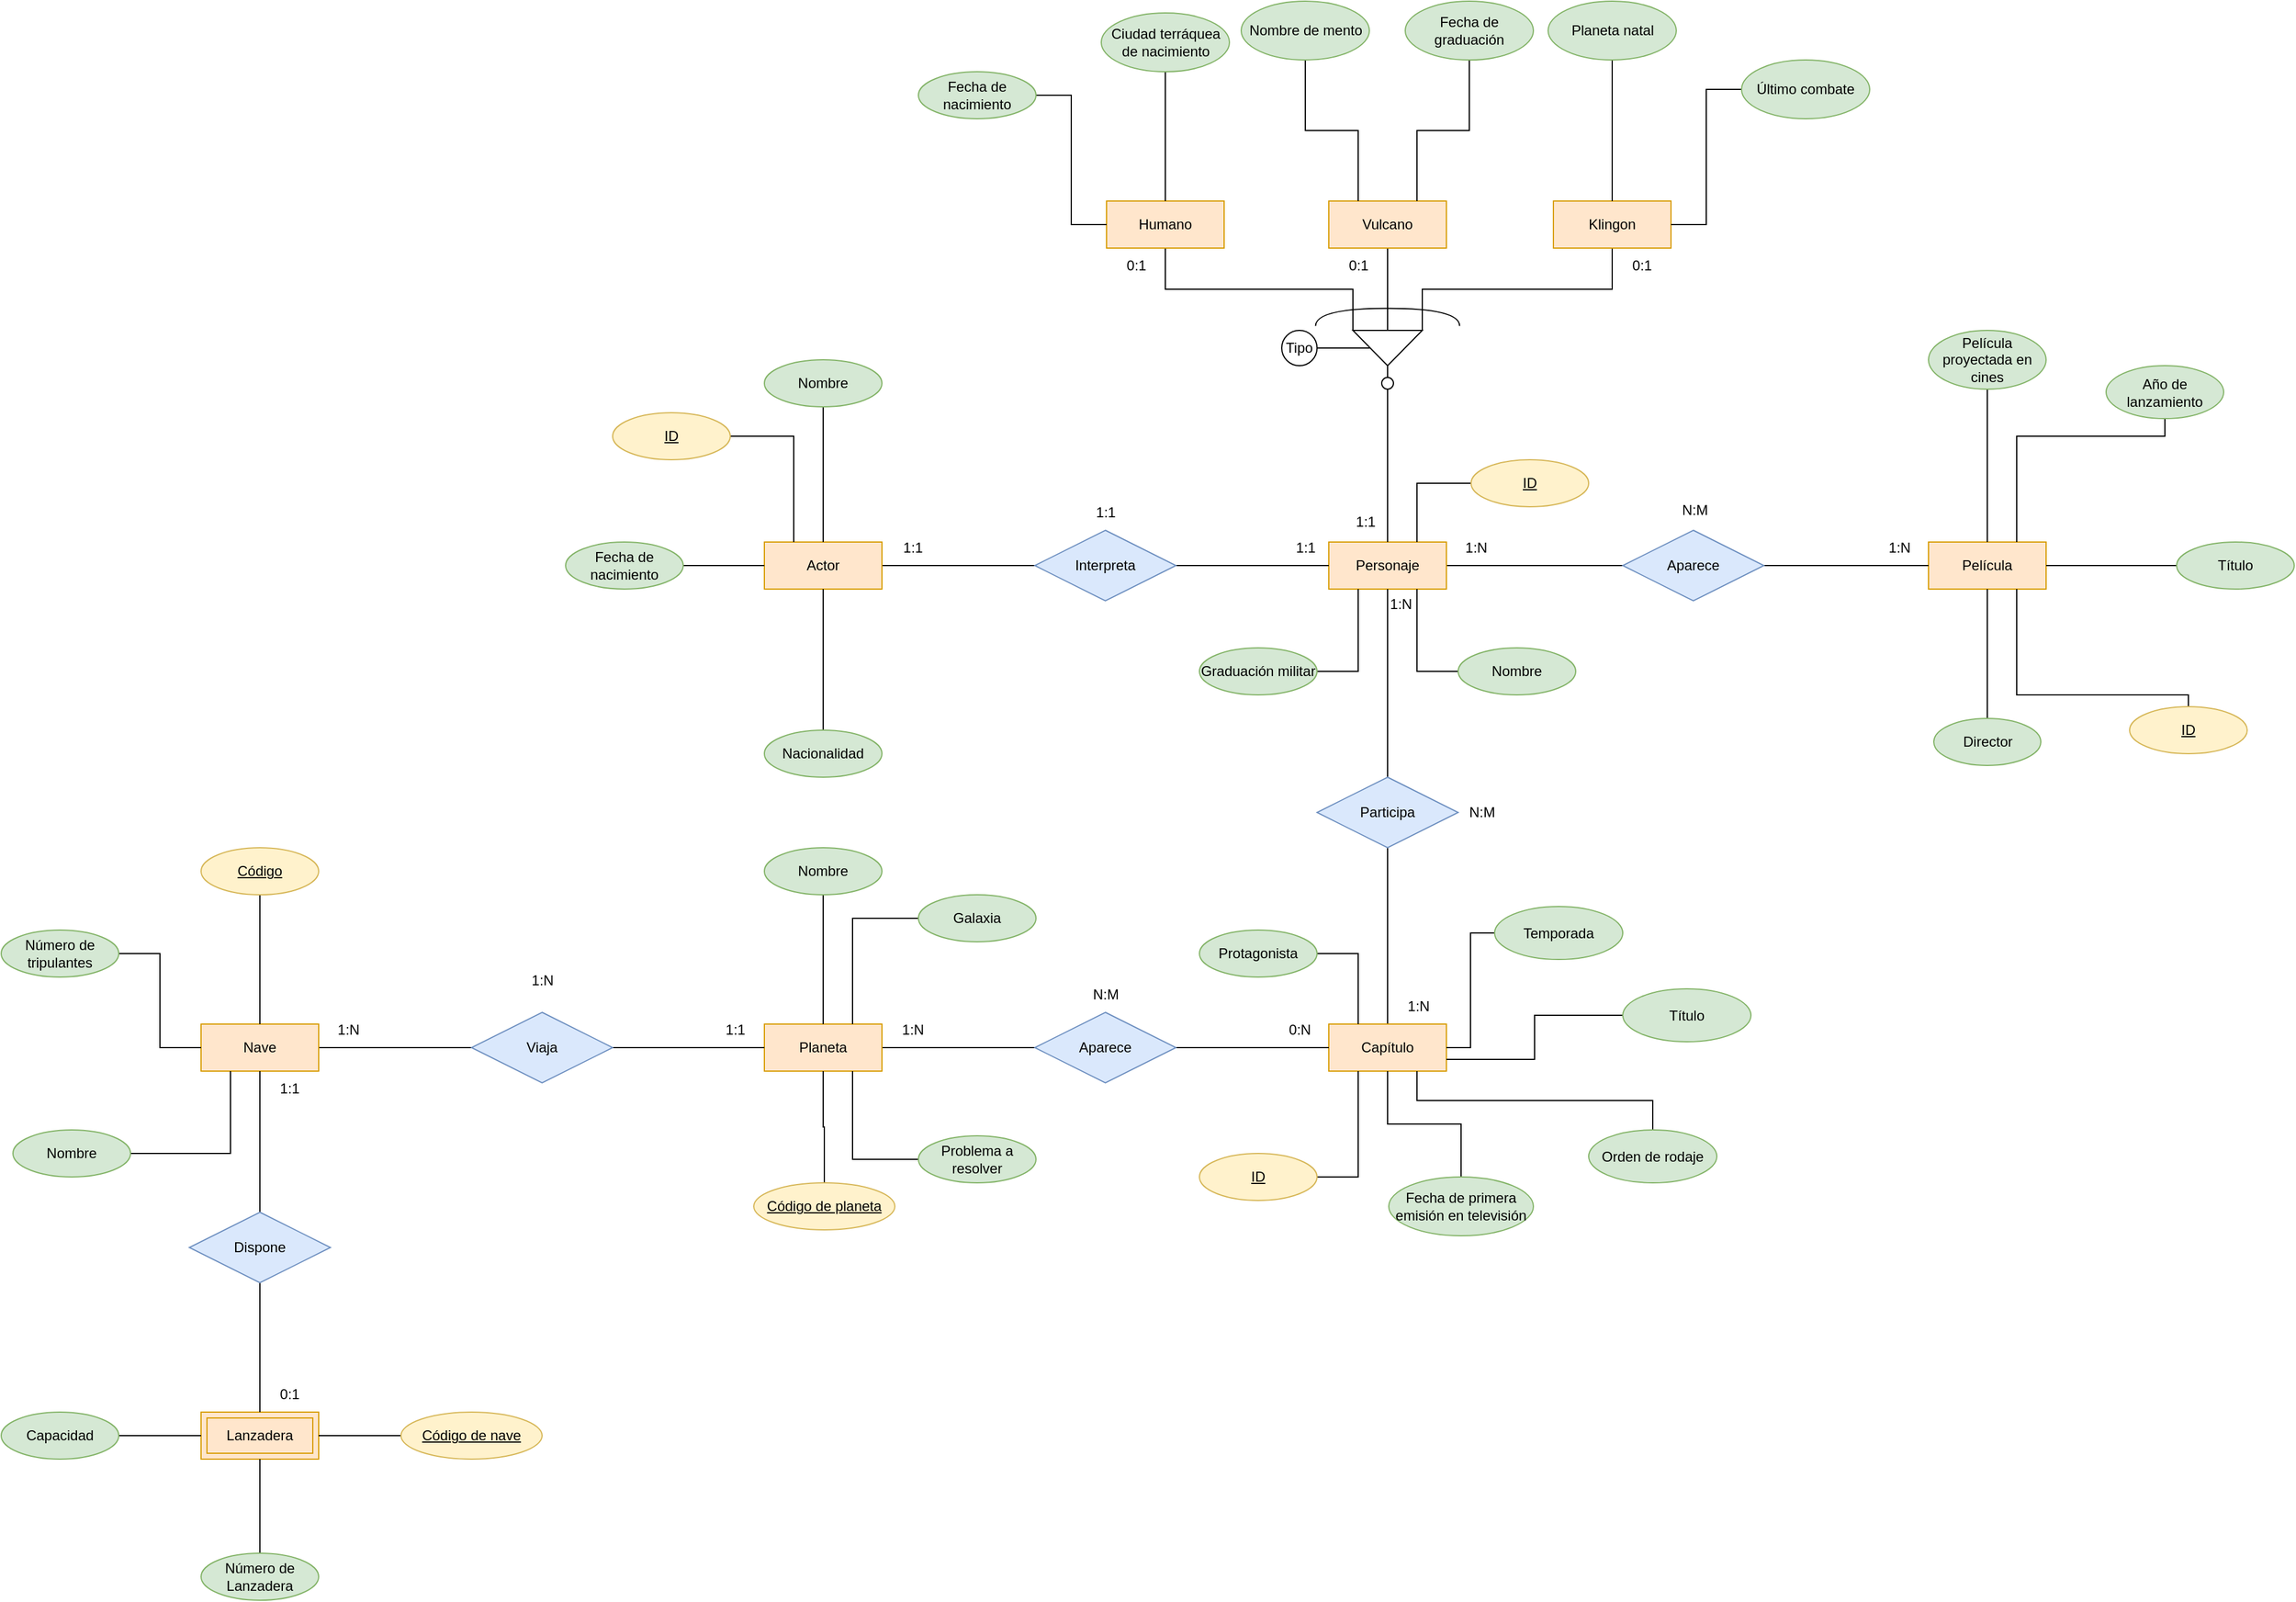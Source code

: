 <mxfile version="22.0.4" type="github">
  <diagram name="Página-1" id="-NdraGJS-0DFVX8-Y1tH">
    <mxGraphModel dx="2514" dy="935" grid="1" gridSize="10" guides="1" tooltips="1" connect="1" arrows="1" fold="1" page="1" pageScale="1" pageWidth="827" pageHeight="1169" math="0" shadow="0">
      <root>
        <mxCell id="0" />
        <mxCell id="1" parent="0" />
        <mxCell id="DlKNlpENbQ6iREXl7qAN-9" style="edgeStyle=orthogonalEdgeStyle;rounded=0;orthogonalLoop=1;jettySize=auto;html=1;entryX=0;entryY=0.5;entryDx=0;entryDy=0;endArrow=none;endFill=0;" parent="1" source="DlKNlpENbQ6iREXl7qAN-1" target="DlKNlpENbQ6iREXl7qAN-6" edge="1">
          <mxGeometry relative="1" as="geometry" />
        </mxCell>
        <mxCell id="DlKNlpENbQ6iREXl7qAN-1" value="Personaje" style="whiteSpace=wrap;html=1;align=center;fillColor=#ffe6cc;strokeColor=#d79b00;" parent="1" vertex="1">
          <mxGeometry x="349" y="570" width="100" height="40" as="geometry" />
        </mxCell>
        <mxCell id="DlKNlpENbQ6iREXl7qAN-3" value="Película" style="whiteSpace=wrap;html=1;align=center;fillColor=#ffe6cc;strokeColor=#d79b00;" parent="1" vertex="1">
          <mxGeometry x="859" y="570" width="100" height="40" as="geometry" />
        </mxCell>
        <mxCell id="DlKNlpENbQ6iREXl7qAN-7" style="edgeStyle=orthogonalEdgeStyle;rounded=0;orthogonalLoop=1;jettySize=auto;html=1;entryX=0;entryY=0.5;entryDx=0;entryDy=0;endArrow=none;endFill=0;" parent="1" source="DlKNlpENbQ6iREXl7qAN-4" target="DlKNlpENbQ6iREXl7qAN-5" edge="1">
          <mxGeometry relative="1" as="geometry" />
        </mxCell>
        <mxCell id="DlKNlpENbQ6iREXl7qAN-4" value="Actor" style="whiteSpace=wrap;html=1;align=center;fillColor=#ffe6cc;strokeColor=#d79b00;" parent="1" vertex="1">
          <mxGeometry x="-131" y="570" width="100" height="40" as="geometry" />
        </mxCell>
        <mxCell id="DlKNlpENbQ6iREXl7qAN-8" style="edgeStyle=orthogonalEdgeStyle;rounded=0;orthogonalLoop=1;jettySize=auto;html=1;entryX=0;entryY=0.5;entryDx=0;entryDy=0;endArrow=none;endFill=0;" parent="1" source="DlKNlpENbQ6iREXl7qAN-5" target="DlKNlpENbQ6iREXl7qAN-1" edge="1">
          <mxGeometry relative="1" as="geometry" />
        </mxCell>
        <mxCell id="DlKNlpENbQ6iREXl7qAN-5" value="Interpreta" style="shape=rhombus;perimeter=rhombusPerimeter;whiteSpace=wrap;html=1;align=center;fillColor=#dae8fc;strokeColor=#6c8ebf;" parent="1" vertex="1">
          <mxGeometry x="99" y="560" width="120" height="60" as="geometry" />
        </mxCell>
        <mxCell id="DlKNlpENbQ6iREXl7qAN-10" style="edgeStyle=orthogonalEdgeStyle;rounded=0;orthogonalLoop=1;jettySize=auto;html=1;entryX=0;entryY=0.5;entryDx=0;entryDy=0;endArrow=none;endFill=0;" parent="1" source="DlKNlpENbQ6iREXl7qAN-6" target="DlKNlpENbQ6iREXl7qAN-3" edge="1">
          <mxGeometry relative="1" as="geometry" />
        </mxCell>
        <mxCell id="DlKNlpENbQ6iREXl7qAN-6" value="Aparece" style="shape=rhombus;perimeter=rhombusPerimeter;whiteSpace=wrap;html=1;align=center;fillColor=#dae8fc;strokeColor=#6c8ebf;" parent="1" vertex="1">
          <mxGeometry x="599" y="560" width="120" height="60" as="geometry" />
        </mxCell>
        <mxCell id="DlKNlpENbQ6iREXl7qAN-15" style="edgeStyle=orthogonalEdgeStyle;rounded=0;orthogonalLoop=1;jettySize=auto;html=1;exitX=1;exitY=1;exitDx=0;exitDy=0;exitPerimeter=0;entryX=0.5;entryY=1;entryDx=0;entryDy=0;endArrow=none;endFill=0;" parent="1" source="DlKNlpENbQ6iREXl7qAN-11" target="DlKNlpENbQ6iREXl7qAN-14" edge="1">
          <mxGeometry relative="1" as="geometry" />
        </mxCell>
        <mxCell id="DlKNlpENbQ6iREXl7qAN-17" style="edgeStyle=orthogonalEdgeStyle;rounded=0;orthogonalLoop=1;jettySize=auto;html=1;exitX=0.5;exitY=1;exitDx=0;exitDy=0;exitPerimeter=0;entryX=0.5;entryY=1;entryDx=0;entryDy=0;endArrow=none;endFill=0;" parent="1" source="DlKNlpENbQ6iREXl7qAN-11" target="DlKNlpENbQ6iREXl7qAN-16" edge="1">
          <mxGeometry relative="1" as="geometry" />
        </mxCell>
        <mxCell id="DlKNlpENbQ6iREXl7qAN-19" style="edgeStyle=orthogonalEdgeStyle;rounded=0;orthogonalLoop=1;jettySize=auto;html=1;exitX=0;exitY=1;exitDx=0;exitDy=0;exitPerimeter=0;entryX=0.5;entryY=1;entryDx=0;entryDy=0;endArrow=none;endFill=0;" parent="1" source="DlKNlpENbQ6iREXl7qAN-11" target="DlKNlpENbQ6iREXl7qAN-18" edge="1">
          <mxGeometry relative="1" as="geometry" />
        </mxCell>
        <mxCell id="DlKNlpENbQ6iREXl7qAN-11" value="" style="verticalLabelPosition=bottom;verticalAlign=top;html=1;shape=mxgraph.basic.acute_triangle;dx=0.5;rotation=-180;" parent="1" vertex="1">
          <mxGeometry x="369.5" y="390" width="59" height="30" as="geometry" />
        </mxCell>
        <mxCell id="DlKNlpENbQ6iREXl7qAN-12" style="edgeStyle=orthogonalEdgeStyle;rounded=0;orthogonalLoop=1;jettySize=auto;html=1;entryX=0;entryY=0;entryDx=29.5;entryDy=0;entryPerimeter=0;endArrow=none;endFill=0;" parent="1" source="DlKNlpENbQ6iREXl7qAN-1" target="DlKNlpENbQ6iREXl7qAN-11" edge="1">
          <mxGeometry relative="1" as="geometry" />
        </mxCell>
        <mxCell id="DlKNlpENbQ6iREXl7qAN-13" value="" style="ellipse;whiteSpace=wrap;html=1;aspect=fixed;" parent="1" vertex="1">
          <mxGeometry x="394" y="430" width="10" height="10" as="geometry" />
        </mxCell>
        <mxCell id="DlKNlpENbQ6iREXl7qAN-14" value="Humano" style="whiteSpace=wrap;html=1;align=center;fillColor=#ffe6cc;strokeColor=#d79b00;" parent="1" vertex="1">
          <mxGeometry x="160" y="280" width="100" height="40" as="geometry" />
        </mxCell>
        <mxCell id="DlKNlpENbQ6iREXl7qAN-16" value="Vulcano" style="whiteSpace=wrap;html=1;align=center;fillColor=#ffe6cc;strokeColor=#d79b00;" parent="1" vertex="1">
          <mxGeometry x="349" y="280" width="100" height="40" as="geometry" />
        </mxCell>
        <mxCell id="DlKNlpENbQ6iREXl7qAN-18" value="Klingon" style="whiteSpace=wrap;html=1;align=center;fillColor=#ffe6cc;strokeColor=#d79b00;" parent="1" vertex="1">
          <mxGeometry x="540" y="280" width="100" height="40" as="geometry" />
        </mxCell>
        <mxCell id="DlKNlpENbQ6iREXl7qAN-20" value="" style="shape=requiredInterface;html=1;verticalLabelPosition=bottom;sketch=0;rotation=-90;" parent="1" vertex="1">
          <mxGeometry x="391.5" y="317.5" width="15" height="122.5" as="geometry" />
        </mxCell>
        <mxCell id="DlKNlpENbQ6iREXl7qAN-22" value="1:1" style="text;html=1;align=center;verticalAlign=middle;resizable=0;points=[];autosize=1;strokeColor=none;fillColor=none;" parent="1" vertex="1">
          <mxGeometry x="-25" y="560" width="40" height="30" as="geometry" />
        </mxCell>
        <mxCell id="DlKNlpENbQ6iREXl7qAN-23" value="1:1" style="text;html=1;align=center;verticalAlign=middle;resizable=0;points=[];autosize=1;strokeColor=none;fillColor=none;" parent="1" vertex="1">
          <mxGeometry x="309" y="560" width="40" height="30" as="geometry" />
        </mxCell>
        <mxCell id="DlKNlpENbQ6iREXl7qAN-24" value="1:1" style="text;html=1;align=center;verticalAlign=middle;resizable=0;points=[];autosize=1;strokeColor=none;fillColor=none;rotation=0;" parent="1" vertex="1">
          <mxGeometry x="139" y="530" width="40" height="30" as="geometry" />
        </mxCell>
        <mxCell id="DlKNlpENbQ6iREXl7qAN-27" style="edgeStyle=orthogonalEdgeStyle;rounded=0;orthogonalLoop=1;jettySize=auto;html=1;exitX=0.5;exitY=0;exitDx=0;exitDy=0;entryX=0.5;entryY=1;entryDx=0;entryDy=0;endArrow=none;endFill=0;" parent="1" source="DlKNlpENbQ6iREXl7qAN-25" target="DlKNlpENbQ6iREXl7qAN-26" edge="1">
          <mxGeometry relative="1" as="geometry" />
        </mxCell>
        <mxCell id="DlKNlpENbQ6iREXl7qAN-25" value="Capítulo" style="whiteSpace=wrap;html=1;align=center;fillColor=#ffe6cc;strokeColor=#d79b00;" parent="1" vertex="1">
          <mxGeometry x="349" y="980" width="100" height="40" as="geometry" />
        </mxCell>
        <mxCell id="DlKNlpENbQ6iREXl7qAN-28" style="edgeStyle=orthogonalEdgeStyle;rounded=0;orthogonalLoop=1;jettySize=auto;html=1;entryX=0.5;entryY=1;entryDx=0;entryDy=0;endArrow=none;endFill=0;" parent="1" source="DlKNlpENbQ6iREXl7qAN-26" target="DlKNlpENbQ6iREXl7qAN-1" edge="1">
          <mxGeometry relative="1" as="geometry" />
        </mxCell>
        <mxCell id="DlKNlpENbQ6iREXl7qAN-26" value="Participa" style="shape=rhombus;perimeter=rhombusPerimeter;whiteSpace=wrap;html=1;align=center;fillColor=#dae8fc;strokeColor=#6c8ebf;" parent="1" vertex="1">
          <mxGeometry x="339" y="770" width="120" height="60" as="geometry" />
        </mxCell>
        <mxCell id="DlKNlpENbQ6iREXl7qAN-31" style="edgeStyle=orthogonalEdgeStyle;rounded=0;orthogonalLoop=1;jettySize=auto;html=1;entryX=0;entryY=0.5;entryDx=0;entryDy=0;endArrow=none;endFill=0;" parent="1" source="DlKNlpENbQ6iREXl7qAN-29" target="DlKNlpENbQ6iREXl7qAN-25" edge="1">
          <mxGeometry relative="1" as="geometry" />
        </mxCell>
        <mxCell id="DlKNlpENbQ6iREXl7qAN-32" style="edgeStyle=orthogonalEdgeStyle;rounded=0;orthogonalLoop=1;jettySize=auto;html=1;entryX=1;entryY=0.5;entryDx=0;entryDy=0;endArrow=none;endFill=0;" parent="1" source="DlKNlpENbQ6iREXl7qAN-29" target="DlKNlpENbQ6iREXl7qAN-30" edge="1">
          <mxGeometry relative="1" as="geometry" />
        </mxCell>
        <mxCell id="DlKNlpENbQ6iREXl7qAN-29" value="Aparece" style="shape=rhombus;perimeter=rhombusPerimeter;whiteSpace=wrap;html=1;align=center;fillColor=#dae8fc;strokeColor=#6c8ebf;" parent="1" vertex="1">
          <mxGeometry x="99" y="970" width="120" height="60" as="geometry" />
        </mxCell>
        <mxCell id="DlKNlpENbQ6iREXl7qAN-30" value="Planeta" style="whiteSpace=wrap;html=1;align=center;fillColor=#ffe6cc;strokeColor=#d79b00;" parent="1" vertex="1">
          <mxGeometry x="-131" y="980" width="100" height="40" as="geometry" />
        </mxCell>
        <mxCell id="DlKNlpENbQ6iREXl7qAN-37" style="edgeStyle=orthogonalEdgeStyle;rounded=0;orthogonalLoop=1;jettySize=auto;html=1;entryX=0;entryY=0.5;entryDx=0;entryDy=0;endArrow=none;endFill=0;" parent="1" source="DlKNlpENbQ6iREXl7qAN-34" target="DlKNlpENbQ6iREXl7qAN-35" edge="1">
          <mxGeometry relative="1" as="geometry" />
        </mxCell>
        <mxCell id="DlKNlpENbQ6iREXl7qAN-34" value="Nave" style="whiteSpace=wrap;html=1;align=center;fillColor=#ffe6cc;strokeColor=#d79b00;" parent="1" vertex="1">
          <mxGeometry x="-610" y="980" width="100" height="40" as="geometry" />
        </mxCell>
        <mxCell id="DlKNlpENbQ6iREXl7qAN-36" style="edgeStyle=orthogonalEdgeStyle;rounded=0;orthogonalLoop=1;jettySize=auto;html=1;entryX=0;entryY=0.5;entryDx=0;entryDy=0;endArrow=none;endFill=0;" parent="1" source="DlKNlpENbQ6iREXl7qAN-35" target="DlKNlpENbQ6iREXl7qAN-30" edge="1">
          <mxGeometry relative="1" as="geometry" />
        </mxCell>
        <mxCell id="DlKNlpENbQ6iREXl7qAN-35" value="Viaja" style="shape=rhombus;perimeter=rhombusPerimeter;whiteSpace=wrap;html=1;align=center;fillColor=#dae8fc;strokeColor=#6c8ebf;" parent="1" vertex="1">
          <mxGeometry x="-380" y="970" width="120" height="60" as="geometry" />
        </mxCell>
        <mxCell id="DlKNlpENbQ6iREXl7qAN-39" style="edgeStyle=orthogonalEdgeStyle;rounded=0;orthogonalLoop=1;jettySize=auto;html=1;entryX=0.5;entryY=0;entryDx=0;entryDy=0;endArrow=none;endFill=0;" parent="1" source="DlKNlpENbQ6iREXl7qAN-38" target="DlKNlpENbQ6iREXl7qAN-4" edge="1">
          <mxGeometry relative="1" as="geometry" />
        </mxCell>
        <mxCell id="DlKNlpENbQ6iREXl7qAN-38" value="Nombre" style="ellipse;whiteSpace=wrap;html=1;align=center;fillColor=#d5e8d4;strokeColor=#82b366;" parent="1" vertex="1">
          <mxGeometry x="-131" y="415" width="100" height="40" as="geometry" />
        </mxCell>
        <mxCell id="DlKNlpENbQ6iREXl7qAN-41" style="edgeStyle=orthogonalEdgeStyle;rounded=0;orthogonalLoop=1;jettySize=auto;html=1;entryX=0;entryY=0.5;entryDx=0;entryDy=0;endArrow=none;endFill=0;" parent="1" source="DlKNlpENbQ6iREXl7qAN-40" target="DlKNlpENbQ6iREXl7qAN-4" edge="1">
          <mxGeometry relative="1" as="geometry" />
        </mxCell>
        <mxCell id="DlKNlpENbQ6iREXl7qAN-40" value="Fecha de nacimiento" style="ellipse;whiteSpace=wrap;html=1;align=center;fillColor=#d5e8d4;strokeColor=#82b366;" parent="1" vertex="1">
          <mxGeometry x="-300" y="570" width="100" height="40" as="geometry" />
        </mxCell>
        <mxCell id="DlKNlpENbQ6iREXl7qAN-43" style="edgeStyle=orthogonalEdgeStyle;rounded=0;orthogonalLoop=1;jettySize=auto;html=1;entryX=0.5;entryY=1;entryDx=0;entryDy=0;endArrow=none;endFill=0;" parent="1" source="DlKNlpENbQ6iREXl7qAN-42" target="DlKNlpENbQ6iREXl7qAN-4" edge="1">
          <mxGeometry relative="1" as="geometry" />
        </mxCell>
        <mxCell id="DlKNlpENbQ6iREXl7qAN-42" value="Nacionalidad" style="ellipse;whiteSpace=wrap;html=1;align=center;fillColor=#d5e8d4;strokeColor=#82b366;" parent="1" vertex="1">
          <mxGeometry x="-131" y="730" width="100" height="40" as="geometry" />
        </mxCell>
        <mxCell id="DlKNlpENbQ6iREXl7qAN-45" style="edgeStyle=orthogonalEdgeStyle;rounded=0;orthogonalLoop=1;jettySize=auto;html=1;exitX=1;exitY=0.5;exitDx=0;exitDy=0;entryX=0.25;entryY=0;entryDx=0;entryDy=0;endArrow=none;endFill=0;" parent="1" source="DlKNlpENbQ6iREXl7qAN-44" target="DlKNlpENbQ6iREXl7qAN-4" edge="1">
          <mxGeometry relative="1" as="geometry" />
        </mxCell>
        <mxCell id="DlKNlpENbQ6iREXl7qAN-44" value="ID" style="ellipse;whiteSpace=wrap;html=1;align=center;fontStyle=4;fillColor=#fff2cc;strokeColor=#d6b656;" parent="1" vertex="1">
          <mxGeometry x="-260" y="460" width="100" height="40" as="geometry" />
        </mxCell>
        <mxCell id="DlKNlpENbQ6iREXl7qAN-47" style="edgeStyle=orthogonalEdgeStyle;rounded=0;orthogonalLoop=1;jettySize=auto;html=1;entryX=0.75;entryY=1;entryDx=0;entryDy=0;endArrow=none;endFill=0;" parent="1" source="DlKNlpENbQ6iREXl7qAN-46" target="DlKNlpENbQ6iREXl7qAN-1" edge="1">
          <mxGeometry relative="1" as="geometry" />
        </mxCell>
        <mxCell id="DlKNlpENbQ6iREXl7qAN-46" value="Nombre" style="ellipse;whiteSpace=wrap;html=1;align=center;fillColor=#d5e8d4;strokeColor=#82b366;" parent="1" vertex="1">
          <mxGeometry x="459" y="660" width="100" height="40" as="geometry" />
        </mxCell>
        <mxCell id="DlKNlpENbQ6iREXl7qAN-49" style="edgeStyle=orthogonalEdgeStyle;rounded=0;orthogonalLoop=1;jettySize=auto;html=1;entryX=0.25;entryY=1;entryDx=0;entryDy=0;endArrow=none;endFill=0;" parent="1" source="DlKNlpENbQ6iREXl7qAN-48" target="DlKNlpENbQ6iREXl7qAN-1" edge="1">
          <mxGeometry relative="1" as="geometry" />
        </mxCell>
        <mxCell id="DlKNlpENbQ6iREXl7qAN-48" value="Graduación militar" style="ellipse;whiteSpace=wrap;html=1;align=center;fillColor=#d5e8d4;strokeColor=#82b366;" parent="1" vertex="1">
          <mxGeometry x="239" y="660" width="100" height="40" as="geometry" />
        </mxCell>
        <mxCell id="DlKNlpENbQ6iREXl7qAN-51" style="edgeStyle=orthogonalEdgeStyle;rounded=0;orthogonalLoop=1;jettySize=auto;html=1;entryX=0;entryY=0.5;entryDx=0;entryDy=0;endArrow=none;endFill=0;" parent="1" source="DlKNlpENbQ6iREXl7qAN-50" target="DlKNlpENbQ6iREXl7qAN-14" edge="1">
          <mxGeometry relative="1" as="geometry" />
        </mxCell>
        <mxCell id="DlKNlpENbQ6iREXl7qAN-50" value="Fecha de nacimiento" style="ellipse;whiteSpace=wrap;html=1;align=center;fillColor=#d5e8d4;strokeColor=#82b366;" parent="1" vertex="1">
          <mxGeometry y="170" width="100" height="40" as="geometry" />
        </mxCell>
        <mxCell id="DlKNlpENbQ6iREXl7qAN-55" style="edgeStyle=orthogonalEdgeStyle;rounded=0;orthogonalLoop=1;jettySize=auto;html=1;exitX=0.5;exitY=1;exitDx=0;exitDy=0;entryX=0.5;entryY=0;entryDx=0;entryDy=0;endArrow=none;endFill=0;" parent="1" source="DlKNlpENbQ6iREXl7qAN-52" target="DlKNlpENbQ6iREXl7qAN-14" edge="1">
          <mxGeometry relative="1" as="geometry" />
        </mxCell>
        <mxCell id="DlKNlpENbQ6iREXl7qAN-52" value="Ciudad terráquea de nacimiento" style="ellipse;whiteSpace=wrap;html=1;align=center;fillColor=#d5e8d4;strokeColor=#82b366;" parent="1" vertex="1">
          <mxGeometry x="155.5" y="120" width="109" height="50" as="geometry" />
        </mxCell>
        <mxCell id="DlKNlpENbQ6iREXl7qAN-57" style="edgeStyle=orthogonalEdgeStyle;rounded=0;orthogonalLoop=1;jettySize=auto;html=1;entryX=0.25;entryY=0;entryDx=0;entryDy=0;endArrow=none;endFill=0;" parent="1" source="DlKNlpENbQ6iREXl7qAN-56" target="DlKNlpENbQ6iREXl7qAN-16" edge="1">
          <mxGeometry relative="1" as="geometry" />
        </mxCell>
        <mxCell id="DlKNlpENbQ6iREXl7qAN-56" value="Nombre de mento" style="ellipse;whiteSpace=wrap;html=1;align=center;fillColor=#d5e8d4;strokeColor=#82b366;" parent="1" vertex="1">
          <mxGeometry x="274.5" y="110" width="109" height="50" as="geometry" />
        </mxCell>
        <mxCell id="DlKNlpENbQ6iREXl7qAN-59" style="edgeStyle=orthogonalEdgeStyle;rounded=0;orthogonalLoop=1;jettySize=auto;html=1;entryX=0.75;entryY=0;entryDx=0;entryDy=0;endArrow=none;endFill=0;" parent="1" source="DlKNlpENbQ6iREXl7qAN-58" target="DlKNlpENbQ6iREXl7qAN-16" edge="1">
          <mxGeometry relative="1" as="geometry" />
        </mxCell>
        <mxCell id="DlKNlpENbQ6iREXl7qAN-58" value="Fecha de graduación" style="ellipse;whiteSpace=wrap;html=1;align=center;fillColor=#d5e8d4;strokeColor=#82b366;" parent="1" vertex="1">
          <mxGeometry x="414" y="110" width="109" height="50" as="geometry" />
        </mxCell>
        <mxCell id="DlKNlpENbQ6iREXl7qAN-62" style="edgeStyle=orthogonalEdgeStyle;rounded=0;orthogonalLoop=1;jettySize=auto;html=1;entryX=0.5;entryY=0;entryDx=0;entryDy=0;endArrow=none;endFill=0;" parent="1" source="DlKNlpENbQ6iREXl7qAN-60" target="DlKNlpENbQ6iREXl7qAN-18" edge="1">
          <mxGeometry relative="1" as="geometry" />
        </mxCell>
        <mxCell id="DlKNlpENbQ6iREXl7qAN-60" value="Planeta natal" style="ellipse;whiteSpace=wrap;html=1;align=center;fillColor=#d5e8d4;strokeColor=#82b366;" parent="1" vertex="1">
          <mxGeometry x="535.5" y="110" width="109" height="50" as="geometry" />
        </mxCell>
        <mxCell id="DlKNlpENbQ6iREXl7qAN-63" style="edgeStyle=orthogonalEdgeStyle;rounded=0;orthogonalLoop=1;jettySize=auto;html=1;entryX=1;entryY=0.5;entryDx=0;entryDy=0;endArrow=none;endFill=0;" parent="1" source="DlKNlpENbQ6iREXl7qAN-61" target="DlKNlpENbQ6iREXl7qAN-18" edge="1">
          <mxGeometry relative="1" as="geometry" />
        </mxCell>
        <mxCell id="DlKNlpENbQ6iREXl7qAN-61" value="Último combate" style="ellipse;whiteSpace=wrap;html=1;align=center;fillColor=#d5e8d4;strokeColor=#82b366;" parent="1" vertex="1">
          <mxGeometry x="700" y="160" width="109" height="50" as="geometry" />
        </mxCell>
        <mxCell id="DlKNlpENbQ6iREXl7qAN-65" style="edgeStyle=orthogonalEdgeStyle;rounded=0;orthogonalLoop=1;jettySize=auto;html=1;entryX=1;entryY=0.5;entryDx=0;entryDy=0;endArrow=none;endFill=0;" parent="1" source="DlKNlpENbQ6iREXl7qAN-64" target="DlKNlpENbQ6iREXl7qAN-25" edge="1">
          <mxGeometry relative="1" as="geometry" />
        </mxCell>
        <mxCell id="DlKNlpENbQ6iREXl7qAN-64" value="Temporada" style="ellipse;whiteSpace=wrap;html=1;align=center;fillColor=#d5e8d4;strokeColor=#82b366;" parent="1" vertex="1">
          <mxGeometry x="490" y="880" width="109" height="45" as="geometry" />
        </mxCell>
        <mxCell id="DlKNlpENbQ6iREXl7qAN-68" style="edgeStyle=orthogonalEdgeStyle;rounded=0;orthogonalLoop=1;jettySize=auto;html=1;entryX=1;entryY=0.75;entryDx=0;entryDy=0;endArrow=none;endFill=0;" parent="1" source="DlKNlpENbQ6iREXl7qAN-67" target="DlKNlpENbQ6iREXl7qAN-25" edge="1">
          <mxGeometry relative="1" as="geometry" />
        </mxCell>
        <mxCell id="DlKNlpENbQ6iREXl7qAN-67" value="Título" style="ellipse;whiteSpace=wrap;html=1;align=center;fillColor=#d5e8d4;strokeColor=#82b366;" parent="1" vertex="1">
          <mxGeometry x="599" y="950" width="109" height="45" as="geometry" />
        </mxCell>
        <mxCell id="DlKNlpENbQ6iREXl7qAN-70" style="edgeStyle=orthogonalEdgeStyle;rounded=0;orthogonalLoop=1;jettySize=auto;html=1;entryX=0.75;entryY=1;entryDx=0;entryDy=0;endArrow=none;endFill=0;exitX=0.5;exitY=0;exitDx=0;exitDy=0;" parent="1" source="DlKNlpENbQ6iREXl7qAN-69" target="DlKNlpENbQ6iREXl7qAN-25" edge="1">
          <mxGeometry relative="1" as="geometry">
            <mxPoint x="374" y="1120" as="sourcePoint" />
          </mxGeometry>
        </mxCell>
        <mxCell id="DlKNlpENbQ6iREXl7qAN-69" value="Orden de rodaje" style="ellipse;whiteSpace=wrap;html=1;align=center;fillColor=#d5e8d4;strokeColor=#82b366;" parent="1" vertex="1">
          <mxGeometry x="570" y="1070" width="109" height="45" as="geometry" />
        </mxCell>
        <mxCell id="DlKNlpENbQ6iREXl7qAN-73" style="edgeStyle=orthogonalEdgeStyle;rounded=0;orthogonalLoop=1;jettySize=auto;html=1;entryX=0.5;entryY=1;entryDx=0;entryDy=0;endArrow=none;endFill=0;" parent="1" source="DlKNlpENbQ6iREXl7qAN-72" target="DlKNlpENbQ6iREXl7qAN-25" edge="1">
          <mxGeometry relative="1" as="geometry" />
        </mxCell>
        <mxCell id="DlKNlpENbQ6iREXl7qAN-72" value="Fecha de primera emisión en televisión" style="ellipse;whiteSpace=wrap;html=1;align=center;fillColor=#d5e8d4;strokeColor=#82b366;" parent="1" vertex="1">
          <mxGeometry x="400" y="1110" width="123" height="50" as="geometry" />
        </mxCell>
        <mxCell id="DlKNlpENbQ6iREXl7qAN-75" style="edgeStyle=orthogonalEdgeStyle;rounded=0;orthogonalLoop=1;jettySize=auto;html=1;entryX=0.5;entryY=0;entryDx=0;entryDy=0;endArrow=none;endFill=0;" parent="1" source="DlKNlpENbQ6iREXl7qAN-74" target="DlKNlpENbQ6iREXl7qAN-3" edge="1">
          <mxGeometry relative="1" as="geometry" />
        </mxCell>
        <mxCell id="DlKNlpENbQ6iREXl7qAN-74" value="Película proyectada en cines" style="ellipse;whiteSpace=wrap;html=1;align=center;fillColor=#d5e8d4;strokeColor=#82b366;" parent="1" vertex="1">
          <mxGeometry x="859" y="390" width="100" height="50" as="geometry" />
        </mxCell>
        <mxCell id="DlKNlpENbQ6iREXl7qAN-77" style="edgeStyle=orthogonalEdgeStyle;rounded=0;orthogonalLoop=1;jettySize=auto;html=1;entryX=0.75;entryY=0;entryDx=0;entryDy=0;endArrow=none;endFill=0;" parent="1" source="DlKNlpENbQ6iREXl7qAN-76" target="DlKNlpENbQ6iREXl7qAN-3" edge="1">
          <mxGeometry relative="1" as="geometry">
            <Array as="points">
              <mxPoint x="1060" y="480" />
              <mxPoint x="934" y="480" />
            </Array>
          </mxGeometry>
        </mxCell>
        <mxCell id="DlKNlpENbQ6iREXl7qAN-76" value="Año de lanzamiento" style="ellipse;whiteSpace=wrap;html=1;align=center;fillColor=#d5e8d4;strokeColor=#82b366;" parent="1" vertex="1">
          <mxGeometry x="1010" y="420" width="100" height="45" as="geometry" />
        </mxCell>
        <mxCell id="DlKNlpENbQ6iREXl7qAN-80" style="edgeStyle=orthogonalEdgeStyle;rounded=0;orthogonalLoop=1;jettySize=auto;html=1;entryX=0.5;entryY=1;entryDx=0;entryDy=0;endArrow=none;endFill=0;" parent="1" source="DlKNlpENbQ6iREXl7qAN-79" target="DlKNlpENbQ6iREXl7qAN-3" edge="1">
          <mxGeometry relative="1" as="geometry" />
        </mxCell>
        <mxCell id="DlKNlpENbQ6iREXl7qAN-79" value="Director" style="ellipse;whiteSpace=wrap;html=1;align=center;fillColor=#d5e8d4;strokeColor=#82b366;" parent="1" vertex="1">
          <mxGeometry x="863.5" y="720" width="91" height="40" as="geometry" />
        </mxCell>
        <mxCell id="DlKNlpENbQ6iREXl7qAN-82" style="edgeStyle=orthogonalEdgeStyle;rounded=0;orthogonalLoop=1;jettySize=auto;html=1;entryX=1;entryY=0.5;entryDx=0;entryDy=0;endArrow=none;endFill=0;" parent="1" source="DlKNlpENbQ6iREXl7qAN-81" target="DlKNlpENbQ6iREXl7qAN-3" edge="1">
          <mxGeometry relative="1" as="geometry" />
        </mxCell>
        <mxCell id="DlKNlpENbQ6iREXl7qAN-81" value="Título" style="ellipse;whiteSpace=wrap;html=1;align=center;fillColor=#d5e8d4;strokeColor=#82b366;" parent="1" vertex="1">
          <mxGeometry x="1070" y="570" width="100" height="40" as="geometry" />
        </mxCell>
        <mxCell id="DlKNlpENbQ6iREXl7qAN-84" style="edgeStyle=orthogonalEdgeStyle;rounded=0;orthogonalLoop=1;jettySize=auto;html=1;entryX=0.75;entryY=0;entryDx=0;entryDy=0;endArrow=none;endFill=0;" parent="1" source="DlKNlpENbQ6iREXl7qAN-83" target="DlKNlpENbQ6iREXl7qAN-1" edge="1">
          <mxGeometry relative="1" as="geometry" />
        </mxCell>
        <mxCell id="DlKNlpENbQ6iREXl7qAN-83" value="ID" style="ellipse;whiteSpace=wrap;html=1;align=center;fontStyle=4;fillColor=#fff2cc;strokeColor=#d6b656;" parent="1" vertex="1">
          <mxGeometry x="470" y="500" width="100" height="40" as="geometry" />
        </mxCell>
        <mxCell id="DlKNlpENbQ6iREXl7qAN-86" style="edgeStyle=orthogonalEdgeStyle;rounded=0;orthogonalLoop=1;jettySize=auto;html=1;entryX=0.75;entryY=1;entryDx=0;entryDy=0;exitX=0.5;exitY=0;exitDx=0;exitDy=0;endArrow=none;endFill=0;" parent="1" source="DlKNlpENbQ6iREXl7qAN-85" target="DlKNlpENbQ6iREXl7qAN-3" edge="1">
          <mxGeometry relative="1" as="geometry">
            <Array as="points">
              <mxPoint x="1080" y="700" />
              <mxPoint x="934" y="700" />
            </Array>
          </mxGeometry>
        </mxCell>
        <mxCell id="DlKNlpENbQ6iREXl7qAN-85" value="ID" style="ellipse;whiteSpace=wrap;html=1;align=center;fontStyle=4;fillColor=#fff2cc;strokeColor=#d6b656;" parent="1" vertex="1">
          <mxGeometry x="1030" y="710" width="100" height="40" as="geometry" />
        </mxCell>
        <mxCell id="DlKNlpENbQ6iREXl7qAN-89" style="edgeStyle=orthogonalEdgeStyle;rounded=0;orthogonalLoop=1;jettySize=auto;html=1;entryX=0.25;entryY=1;entryDx=0;entryDy=0;endArrow=none;endFill=0;" parent="1" source="DlKNlpENbQ6iREXl7qAN-88" target="DlKNlpENbQ6iREXl7qAN-25" edge="1">
          <mxGeometry relative="1" as="geometry" />
        </mxCell>
        <mxCell id="DlKNlpENbQ6iREXl7qAN-88" value="ID" style="whiteSpace=wrap;html=1;align=center;fillColor=#fff2cc;strokeColor=#d6b656;shape=ellipse;perimeter=ellipsePerimeter;fontStyle=4;" parent="1" vertex="1">
          <mxGeometry x="239" y="1090" width="100" height="40" as="geometry" />
        </mxCell>
        <mxCell id="DlKNlpENbQ6iREXl7qAN-91" style="edgeStyle=orthogonalEdgeStyle;rounded=0;orthogonalLoop=1;jettySize=auto;html=1;entryX=0.25;entryY=0;entryDx=0;entryDy=0;endArrow=none;endFill=0;" parent="1" source="DlKNlpENbQ6iREXl7qAN-90" target="DlKNlpENbQ6iREXl7qAN-25" edge="1">
          <mxGeometry relative="1" as="geometry" />
        </mxCell>
        <mxCell id="DlKNlpENbQ6iREXl7qAN-90" value="Protagonista" style="ellipse;whiteSpace=wrap;html=1;align=center;fillColor=#d5e8d4;strokeColor=#82b366;" parent="1" vertex="1">
          <mxGeometry x="239" y="900" width="100" height="40" as="geometry" />
        </mxCell>
        <mxCell id="DlKNlpENbQ6iREXl7qAN-93" style="edgeStyle=orthogonalEdgeStyle;rounded=0;orthogonalLoop=1;jettySize=auto;html=1;entryX=0.5;entryY=1;entryDx=0;entryDy=0;endArrow=none;endFill=0;" parent="1" source="DlKNlpENbQ6iREXl7qAN-92" target="DlKNlpENbQ6iREXl7qAN-30" edge="1">
          <mxGeometry relative="1" as="geometry" />
        </mxCell>
        <mxCell id="DlKNlpENbQ6iREXl7qAN-92" value="Código de planeta" style="whiteSpace=wrap;html=1;align=center;fillColor=#fff2cc;strokeColor=#d6b656;shape=ellipse;perimeter=ellipsePerimeter;fontStyle=4;" parent="1" vertex="1">
          <mxGeometry x="-140" y="1115" width="120" height="40" as="geometry" />
        </mxCell>
        <mxCell id="DlKNlpENbQ6iREXl7qAN-95" style="edgeStyle=orthogonalEdgeStyle;rounded=0;orthogonalLoop=1;jettySize=auto;html=1;entryX=0.5;entryY=0;entryDx=0;entryDy=0;endArrow=none;endFill=0;" parent="1" source="DlKNlpENbQ6iREXl7qAN-94" target="DlKNlpENbQ6iREXl7qAN-30" edge="1">
          <mxGeometry relative="1" as="geometry" />
        </mxCell>
        <mxCell id="DlKNlpENbQ6iREXl7qAN-94" value="Nombre" style="ellipse;whiteSpace=wrap;html=1;align=center;fillColor=#d5e8d4;strokeColor=#82b366;" parent="1" vertex="1">
          <mxGeometry x="-131" y="830" width="100" height="40" as="geometry" />
        </mxCell>
        <mxCell id="DlKNlpENbQ6iREXl7qAN-97" style="edgeStyle=orthogonalEdgeStyle;rounded=0;orthogonalLoop=1;jettySize=auto;html=1;entryX=0.75;entryY=0;entryDx=0;entryDy=0;endArrow=none;endFill=0;" parent="1" source="DlKNlpENbQ6iREXl7qAN-96" target="DlKNlpENbQ6iREXl7qAN-30" edge="1">
          <mxGeometry relative="1" as="geometry" />
        </mxCell>
        <mxCell id="DlKNlpENbQ6iREXl7qAN-96" value="Galaxia" style="ellipse;whiteSpace=wrap;html=1;align=center;fillColor=#d5e8d4;strokeColor=#82b366;" parent="1" vertex="1">
          <mxGeometry y="870" width="100" height="40" as="geometry" />
        </mxCell>
        <mxCell id="DlKNlpENbQ6iREXl7qAN-99" style="edgeStyle=orthogonalEdgeStyle;rounded=0;orthogonalLoop=1;jettySize=auto;html=1;entryX=0.75;entryY=1;entryDx=0;entryDy=0;endArrow=none;endFill=0;" parent="1" source="DlKNlpENbQ6iREXl7qAN-98" target="DlKNlpENbQ6iREXl7qAN-30" edge="1">
          <mxGeometry relative="1" as="geometry" />
        </mxCell>
        <mxCell id="DlKNlpENbQ6iREXl7qAN-98" value="Problema a resolver" style="ellipse;whiteSpace=wrap;html=1;align=center;fillColor=#d5e8d4;strokeColor=#82b366;" parent="1" vertex="1">
          <mxGeometry y="1075" width="100" height="40" as="geometry" />
        </mxCell>
        <mxCell id="DlKNlpENbQ6iREXl7qAN-101" style="edgeStyle=orthogonalEdgeStyle;rounded=0;orthogonalLoop=1;jettySize=auto;html=1;entryX=0.5;entryY=0;entryDx=0;entryDy=0;endArrow=none;endFill=0;" parent="1" source="DlKNlpENbQ6iREXl7qAN-100" target="DlKNlpENbQ6iREXl7qAN-34" edge="1">
          <mxGeometry relative="1" as="geometry" />
        </mxCell>
        <mxCell id="DlKNlpENbQ6iREXl7qAN-100" value="Código" style="whiteSpace=wrap;html=1;align=center;fillColor=#fff2cc;strokeColor=#d6b656;shape=ellipse;perimeter=ellipsePerimeter;fontStyle=4;" parent="1" vertex="1">
          <mxGeometry x="-610" y="830" width="100" height="40" as="geometry" />
        </mxCell>
        <mxCell id="DlKNlpENbQ6iREXl7qAN-103" style="edgeStyle=orthogonalEdgeStyle;rounded=0;orthogonalLoop=1;jettySize=auto;html=1;entryX=0;entryY=0.5;entryDx=0;entryDy=0;endArrow=none;endFill=0;" parent="1" source="DlKNlpENbQ6iREXl7qAN-102" target="DlKNlpENbQ6iREXl7qAN-34" edge="1">
          <mxGeometry relative="1" as="geometry" />
        </mxCell>
        <mxCell id="DlKNlpENbQ6iREXl7qAN-102" value="Número de tripulantes" style="ellipse;whiteSpace=wrap;html=1;align=center;fillColor=#d5e8d4;strokeColor=#82b366;" parent="1" vertex="1">
          <mxGeometry x="-780" y="900" width="100" height="40" as="geometry" />
        </mxCell>
        <mxCell id="DlKNlpENbQ6iREXl7qAN-106" style="edgeStyle=orthogonalEdgeStyle;rounded=0;orthogonalLoop=1;jettySize=auto;html=1;entryX=0.25;entryY=1;entryDx=0;entryDy=0;endArrow=none;endFill=0;" parent="1" source="DlKNlpENbQ6iREXl7qAN-105" target="DlKNlpENbQ6iREXl7qAN-34" edge="1">
          <mxGeometry relative="1" as="geometry" />
        </mxCell>
        <mxCell id="DlKNlpENbQ6iREXl7qAN-105" value="Nombre" style="ellipse;whiteSpace=wrap;html=1;align=center;fillColor=#d5e8d4;strokeColor=#82b366;" parent="1" vertex="1">
          <mxGeometry x="-770" y="1070" width="100" height="40" as="geometry" />
        </mxCell>
        <mxCell id="DlKNlpENbQ6iREXl7qAN-107" value="Lanzadera" style="whiteSpace=wrap;html=1;align=center;fillColor=#ffe6cc;strokeColor=#d79b00;shape=ext;margin=3;double=1;" parent="1" vertex="1">
          <mxGeometry x="-610" y="1310" width="100" height="40" as="geometry" />
        </mxCell>
        <mxCell id="DlKNlpENbQ6iREXl7qAN-110" style="edgeStyle=orthogonalEdgeStyle;rounded=0;orthogonalLoop=1;jettySize=auto;html=1;endArrow=none;endFill=0;" parent="1" source="DlKNlpENbQ6iREXl7qAN-109" target="DlKNlpENbQ6iREXl7qAN-107" edge="1">
          <mxGeometry relative="1" as="geometry" />
        </mxCell>
        <mxCell id="DlKNlpENbQ6iREXl7qAN-109" value="Número de Lanzadera" style="ellipse;whiteSpace=wrap;html=1;align=center;fillColor=#d5e8d4;strokeColor=#82b366;" parent="1" vertex="1">
          <mxGeometry x="-610" y="1430" width="100" height="40" as="geometry" />
        </mxCell>
        <mxCell id="DlKNlpENbQ6iREXl7qAN-113" style="edgeStyle=orthogonalEdgeStyle;rounded=0;orthogonalLoop=1;jettySize=auto;html=1;entryX=1;entryY=0.5;entryDx=0;entryDy=0;endArrow=none;endFill=0;" parent="1" source="DlKNlpENbQ6iREXl7qAN-112" target="DlKNlpENbQ6iREXl7qAN-107" edge="1">
          <mxGeometry relative="1" as="geometry" />
        </mxCell>
        <mxCell id="DlKNlpENbQ6iREXl7qAN-112" value="Código de nave" style="whiteSpace=wrap;html=1;align=center;fillColor=#fff2cc;strokeColor=#d6b656;shape=ellipse;perimeter=ellipsePerimeter;fontStyle=4;" parent="1" vertex="1">
          <mxGeometry x="-440" y="1310" width="120" height="40" as="geometry" />
        </mxCell>
        <mxCell id="DlKNlpENbQ6iREXl7qAN-115" style="edgeStyle=orthogonalEdgeStyle;rounded=0;orthogonalLoop=1;jettySize=auto;html=1;entryX=0;entryY=0.5;entryDx=0;entryDy=0;endArrow=none;endFill=0;" parent="1" source="DlKNlpENbQ6iREXl7qAN-114" target="DlKNlpENbQ6iREXl7qAN-107" edge="1">
          <mxGeometry relative="1" as="geometry" />
        </mxCell>
        <mxCell id="DlKNlpENbQ6iREXl7qAN-114" value="Capacidad" style="ellipse;whiteSpace=wrap;html=1;align=center;fillColor=#d5e8d4;strokeColor=#82b366;" parent="1" vertex="1">
          <mxGeometry x="-780" y="1310" width="100" height="40" as="geometry" />
        </mxCell>
        <mxCell id="DlKNlpENbQ6iREXl7qAN-116" value="1:N" style="text;html=1;align=center;verticalAlign=middle;resizable=0;points=[];autosize=1;strokeColor=none;fillColor=none;" parent="1" vertex="1">
          <mxGeometry x="814" y="560" width="40" height="30" as="geometry" />
        </mxCell>
        <mxCell id="DlKNlpENbQ6iREXl7qAN-117" value="1:N" style="text;html=1;align=center;verticalAlign=middle;resizable=0;points=[];autosize=1;strokeColor=none;fillColor=none;" parent="1" vertex="1">
          <mxGeometry x="454" y="560" width="40" height="30" as="geometry" />
        </mxCell>
        <mxCell id="DlKNlpENbQ6iREXl7qAN-118" value="N:M" style="text;html=1;align=center;verticalAlign=middle;resizable=0;points=[];autosize=1;strokeColor=none;fillColor=none;" parent="1" vertex="1">
          <mxGeometry x="635" y="528" width="50" height="30" as="geometry" />
        </mxCell>
        <mxCell id="DlKNlpENbQ6iREXl7qAN-119" value="Tipo" style="ellipse;whiteSpace=wrap;html=1;" parent="1" vertex="1">
          <mxGeometry x="309" y="390" width="30" height="30" as="geometry" />
        </mxCell>
        <mxCell id="DlKNlpENbQ6iREXl7qAN-120" style="edgeStyle=orthogonalEdgeStyle;rounded=0;orthogonalLoop=1;jettySize=auto;html=1;entryX=0;entryY=0;entryDx=44.25;entryDy=15;entryPerimeter=0;endArrow=none;endFill=0;" parent="1" source="DlKNlpENbQ6iREXl7qAN-119" target="DlKNlpENbQ6iREXl7qAN-11" edge="1">
          <mxGeometry relative="1" as="geometry" />
        </mxCell>
        <mxCell id="DlKNlpENbQ6iREXl7qAN-121" value="0:1" style="text;html=1;align=center;verticalAlign=middle;resizable=0;points=[];autosize=1;strokeColor=none;fillColor=none;" parent="1" vertex="1">
          <mxGeometry x="165" y="320" width="40" height="30" as="geometry" />
        </mxCell>
        <mxCell id="DlKNlpENbQ6iREXl7qAN-122" value="0:1" style="text;html=1;align=center;verticalAlign=middle;resizable=0;points=[];autosize=1;strokeColor=none;fillColor=none;" parent="1" vertex="1">
          <mxGeometry x="354" y="320" width="40" height="30" as="geometry" />
        </mxCell>
        <mxCell id="DlKNlpENbQ6iREXl7qAN-123" value="0:1" style="text;html=1;align=center;verticalAlign=middle;resizable=0;points=[];autosize=1;strokeColor=none;fillColor=none;" parent="1" vertex="1">
          <mxGeometry x="595" y="320" width="40" height="30" as="geometry" />
        </mxCell>
        <mxCell id="DlKNlpENbQ6iREXl7qAN-125" value="1:N" style="text;html=1;align=center;verticalAlign=middle;resizable=0;points=[];autosize=1;strokeColor=none;fillColor=none;" parent="1" vertex="1">
          <mxGeometry x="405" y="950" width="40" height="30" as="geometry" />
        </mxCell>
        <mxCell id="DlKNlpENbQ6iREXl7qAN-126" value="1:N" style="text;html=1;align=center;verticalAlign=middle;resizable=0;points=[];autosize=1;strokeColor=none;fillColor=none;" parent="1" vertex="1">
          <mxGeometry x="390" y="608" width="40" height="30" as="geometry" />
        </mxCell>
        <mxCell id="DlKNlpENbQ6iREXl7qAN-127" value="N:M" style="text;html=1;align=center;verticalAlign=middle;resizable=0;points=[];autosize=1;strokeColor=none;fillColor=none;" parent="1" vertex="1">
          <mxGeometry x="454" y="785" width="50" height="30" as="geometry" />
        </mxCell>
        <mxCell id="DlKNlpENbQ6iREXl7qAN-128" value="1:N" style="text;html=1;align=center;verticalAlign=middle;resizable=0;points=[];autosize=1;strokeColor=none;fillColor=none;" parent="1" vertex="1">
          <mxGeometry x="-25" y="970" width="40" height="30" as="geometry" />
        </mxCell>
        <mxCell id="DlKNlpENbQ6iREXl7qAN-129" value="0:N" style="text;html=1;align=center;verticalAlign=middle;resizable=0;points=[];autosize=1;strokeColor=none;fillColor=none;" parent="1" vertex="1">
          <mxGeometry x="304" y="970" width="40" height="30" as="geometry" />
        </mxCell>
        <mxCell id="DlKNlpENbQ6iREXl7qAN-131" value="N:M" style="text;html=1;align=center;verticalAlign=middle;resizable=0;points=[];autosize=1;strokeColor=none;fillColor=none;" parent="1" vertex="1">
          <mxGeometry x="134" y="940" width="50" height="30" as="geometry" />
        </mxCell>
        <mxCell id="DlKNlpENbQ6iREXl7qAN-135" style="edgeStyle=orthogonalEdgeStyle;rounded=0;orthogonalLoop=1;jettySize=auto;html=1;endArrow=none;endFill=0;" parent="1" source="DlKNlpENbQ6iREXl7qAN-134" target="DlKNlpENbQ6iREXl7qAN-34" edge="1">
          <mxGeometry relative="1" as="geometry" />
        </mxCell>
        <mxCell id="DlKNlpENbQ6iREXl7qAN-136" style="edgeStyle=orthogonalEdgeStyle;rounded=0;orthogonalLoop=1;jettySize=auto;html=1;entryX=0.5;entryY=0;entryDx=0;entryDy=0;endArrow=none;endFill=0;" parent="1" source="DlKNlpENbQ6iREXl7qAN-134" target="DlKNlpENbQ6iREXl7qAN-107" edge="1">
          <mxGeometry relative="1" as="geometry" />
        </mxCell>
        <mxCell id="DlKNlpENbQ6iREXl7qAN-134" value="Dispone" style="shape=rhombus;perimeter=rhombusPerimeter;whiteSpace=wrap;html=1;align=center;fillColor=#dae8fc;strokeColor=#6c8ebf;" parent="1" vertex="1">
          <mxGeometry x="-620" y="1140" width="120" height="60" as="geometry" />
        </mxCell>
        <mxCell id="DlKNlpENbQ6iREXl7qAN-137" value="1:1" style="text;html=1;align=center;verticalAlign=middle;resizable=0;points=[];autosize=1;strokeColor=none;fillColor=none;" parent="1" vertex="1">
          <mxGeometry x="-176" y="970" width="40" height="30" as="geometry" />
        </mxCell>
        <mxCell id="DlKNlpENbQ6iREXl7qAN-138" value="1:N" style="text;html=1;align=center;verticalAlign=middle;resizable=0;points=[];autosize=1;strokeColor=none;fillColor=none;" parent="1" vertex="1">
          <mxGeometry x="-505" y="970" width="40" height="30" as="geometry" />
        </mxCell>
        <mxCell id="DlKNlpENbQ6iREXl7qAN-139" value="0:1" style="text;html=1;align=center;verticalAlign=middle;resizable=0;points=[];autosize=1;strokeColor=none;fillColor=none;" parent="1" vertex="1">
          <mxGeometry x="-555" y="1280" width="40" height="30" as="geometry" />
        </mxCell>
        <mxCell id="y-hyt4ERYZjtCRCO4iPL-1" value="1:N" style="text;html=1;align=center;verticalAlign=middle;resizable=0;points=[];autosize=1;strokeColor=none;fillColor=none;" vertex="1" parent="1">
          <mxGeometry x="-340" y="928" width="40" height="30" as="geometry" />
        </mxCell>
        <mxCell id="y-hyt4ERYZjtCRCO4iPL-2" value="1:1" style="text;html=1;align=center;verticalAlign=middle;resizable=0;points=[];autosize=1;strokeColor=none;fillColor=none;" vertex="1" parent="1">
          <mxGeometry x="-555" y="1020" width="40" height="30" as="geometry" />
        </mxCell>
        <mxCell id="y-hyt4ERYZjtCRCO4iPL-3" value="1:1" style="text;html=1;align=center;verticalAlign=middle;resizable=0;points=[];autosize=1;strokeColor=none;fillColor=none;" vertex="1" parent="1">
          <mxGeometry x="360" y="538" width="40" height="30" as="geometry" />
        </mxCell>
      </root>
    </mxGraphModel>
  </diagram>
</mxfile>
